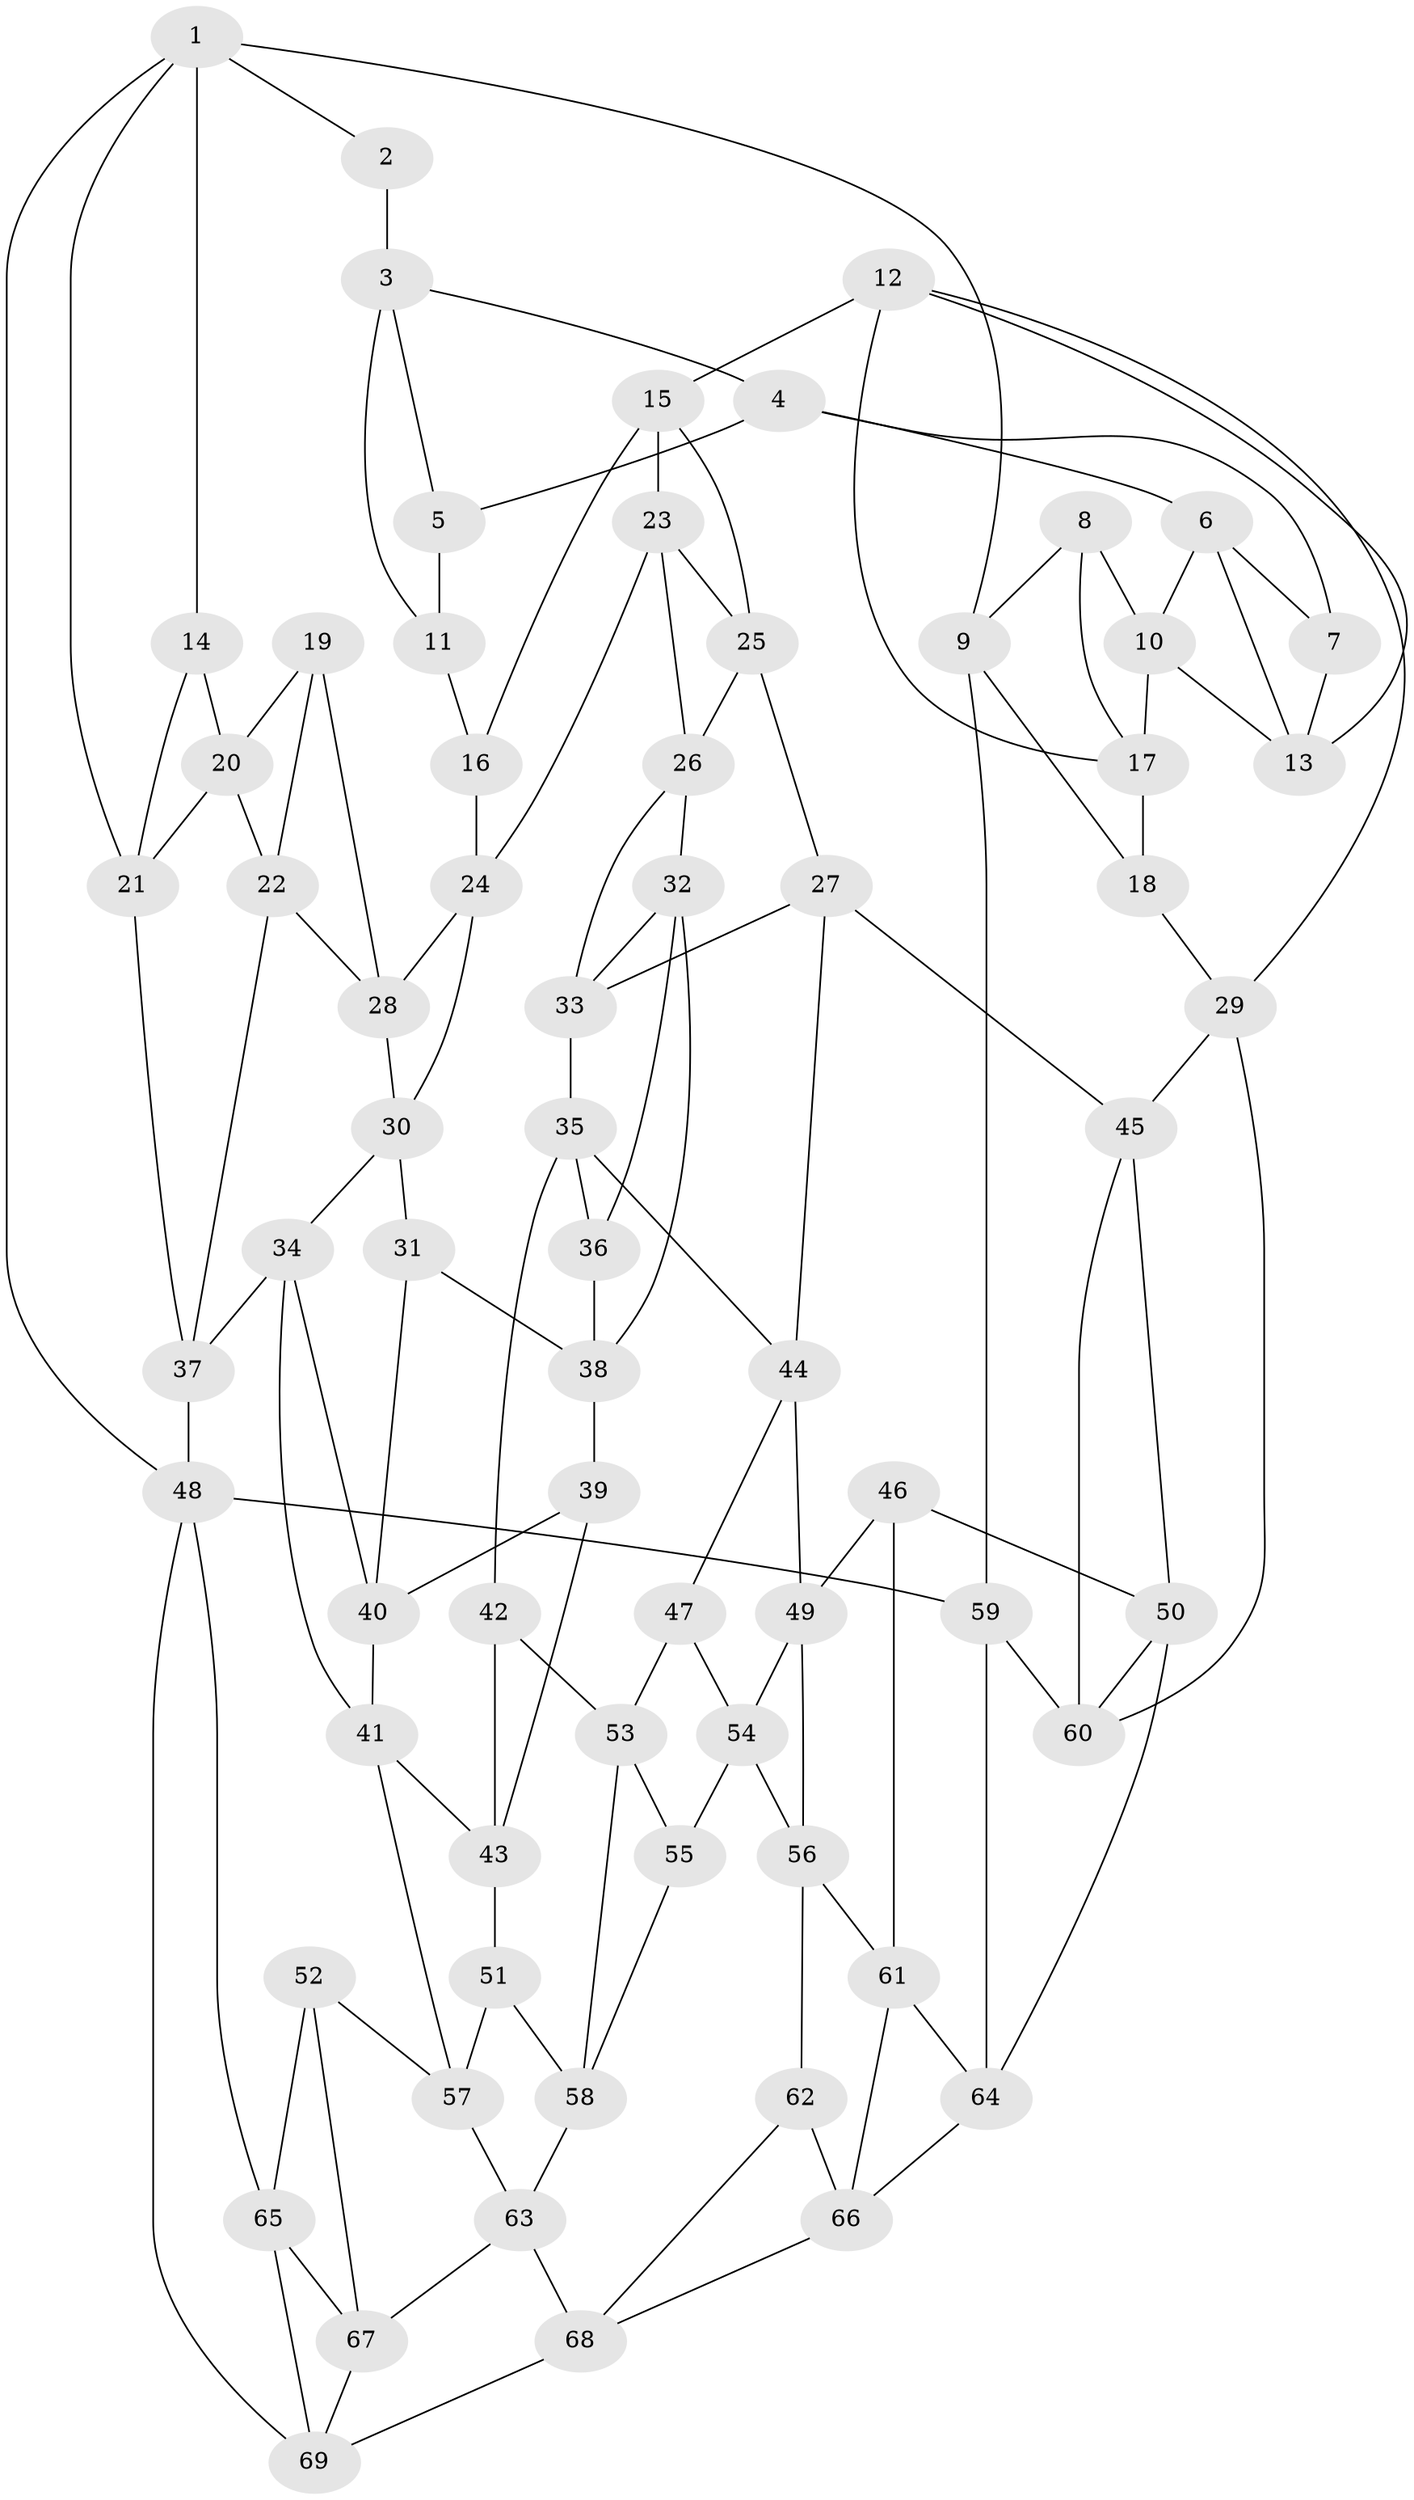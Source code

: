 // original degree distribution, {3: 0.014598540145985401, 6: 0.19708029197080293, 4: 0.21897810218978103, 5: 0.5693430656934306}
// Generated by graph-tools (version 1.1) at 2025/03/03/09/25 03:03:23]
// undirected, 69 vertices, 129 edges
graph export_dot {
graph [start="1"]
  node [color=gray90,style=filled];
  1;
  2;
  3;
  4;
  5;
  6;
  7;
  8;
  9;
  10;
  11;
  12;
  13;
  14;
  15;
  16;
  17;
  18;
  19;
  20;
  21;
  22;
  23;
  24;
  25;
  26;
  27;
  28;
  29;
  30;
  31;
  32;
  33;
  34;
  35;
  36;
  37;
  38;
  39;
  40;
  41;
  42;
  43;
  44;
  45;
  46;
  47;
  48;
  49;
  50;
  51;
  52;
  53;
  54;
  55;
  56;
  57;
  58;
  59;
  60;
  61;
  62;
  63;
  64;
  65;
  66;
  67;
  68;
  69;
  1 -- 2 [weight=1.0];
  1 -- 9 [weight=1.0];
  1 -- 14 [weight=1.0];
  1 -- 21 [weight=1.0];
  1 -- 48 [weight=1.0];
  2 -- 3 [weight=2.0];
  3 -- 4 [weight=1.0];
  3 -- 5 [weight=1.0];
  3 -- 11 [weight=1.0];
  4 -- 5 [weight=1.0];
  4 -- 6 [weight=1.0];
  4 -- 7 [weight=1.0];
  5 -- 11 [weight=1.0];
  6 -- 7 [weight=1.0];
  6 -- 10 [weight=1.0];
  6 -- 13 [weight=1.0];
  7 -- 13 [weight=1.0];
  8 -- 9 [weight=2.0];
  8 -- 10 [weight=1.0];
  8 -- 17 [weight=1.0];
  9 -- 18 [weight=1.0];
  9 -- 59 [weight=1.0];
  10 -- 13 [weight=1.0];
  10 -- 17 [weight=1.0];
  11 -- 16 [weight=2.0];
  12 -- 13 [weight=1.0];
  12 -- 15 [weight=1.0];
  12 -- 17 [weight=1.0];
  12 -- 29 [weight=1.0];
  14 -- 20 [weight=2.0];
  14 -- 21 [weight=1.0];
  15 -- 16 [weight=1.0];
  15 -- 23 [weight=1.0];
  15 -- 25 [weight=1.0];
  16 -- 24 [weight=1.0];
  17 -- 18 [weight=1.0];
  18 -- 29 [weight=1.0];
  19 -- 20 [weight=2.0];
  19 -- 22 [weight=1.0];
  19 -- 28 [weight=1.0];
  20 -- 21 [weight=1.0];
  20 -- 22 [weight=1.0];
  21 -- 37 [weight=1.0];
  22 -- 28 [weight=1.0];
  22 -- 37 [weight=1.0];
  23 -- 24 [weight=1.0];
  23 -- 25 [weight=1.0];
  23 -- 26 [weight=1.0];
  24 -- 28 [weight=1.0];
  24 -- 30 [weight=1.0];
  25 -- 26 [weight=1.0];
  25 -- 27 [weight=1.0];
  26 -- 32 [weight=1.0];
  26 -- 33 [weight=1.0];
  27 -- 33 [weight=1.0];
  27 -- 44 [weight=1.0];
  27 -- 45 [weight=1.0];
  28 -- 30 [weight=1.0];
  29 -- 45 [weight=1.0];
  29 -- 60 [weight=1.0];
  30 -- 31 [weight=1.0];
  30 -- 34 [weight=1.0];
  31 -- 38 [weight=1.0];
  31 -- 40 [weight=1.0];
  32 -- 33 [weight=1.0];
  32 -- 36 [weight=1.0];
  32 -- 38 [weight=1.0];
  33 -- 35 [weight=1.0];
  34 -- 37 [weight=1.0];
  34 -- 40 [weight=1.0];
  34 -- 41 [weight=1.0];
  35 -- 36 [weight=1.0];
  35 -- 42 [weight=1.0];
  35 -- 44 [weight=1.0];
  36 -- 38 [weight=1.0];
  37 -- 48 [weight=1.0];
  38 -- 39 [weight=1.0];
  39 -- 40 [weight=1.0];
  39 -- 43 [weight=1.0];
  40 -- 41 [weight=1.0];
  41 -- 43 [weight=1.0];
  41 -- 57 [weight=1.0];
  42 -- 43 [weight=1.0];
  42 -- 53 [weight=1.0];
  43 -- 51 [weight=1.0];
  44 -- 47 [weight=1.0];
  44 -- 49 [weight=1.0];
  45 -- 50 [weight=1.0];
  45 -- 60 [weight=1.0];
  46 -- 49 [weight=1.0];
  46 -- 50 [weight=1.0];
  46 -- 61 [weight=1.0];
  47 -- 53 [weight=1.0];
  47 -- 54 [weight=1.0];
  48 -- 59 [weight=1.0];
  48 -- 65 [weight=1.0];
  48 -- 69 [weight=1.0];
  49 -- 54 [weight=1.0];
  49 -- 56 [weight=1.0];
  50 -- 60 [weight=1.0];
  50 -- 64 [weight=1.0];
  51 -- 57 [weight=1.0];
  51 -- 58 [weight=1.0];
  52 -- 57 [weight=1.0];
  52 -- 65 [weight=1.0];
  52 -- 67 [weight=1.0];
  53 -- 55 [weight=1.0];
  53 -- 58 [weight=1.0];
  54 -- 55 [weight=1.0];
  54 -- 56 [weight=1.0];
  55 -- 58 [weight=1.0];
  56 -- 61 [weight=1.0];
  56 -- 62 [weight=1.0];
  57 -- 63 [weight=1.0];
  58 -- 63 [weight=1.0];
  59 -- 60 [weight=1.0];
  59 -- 64 [weight=1.0];
  61 -- 64 [weight=1.0];
  61 -- 66 [weight=1.0];
  62 -- 66 [weight=1.0];
  62 -- 68 [weight=1.0];
  63 -- 67 [weight=1.0];
  63 -- 68 [weight=1.0];
  64 -- 66 [weight=1.0];
  65 -- 67 [weight=1.0];
  65 -- 69 [weight=1.0];
  66 -- 68 [weight=1.0];
  67 -- 69 [weight=1.0];
  68 -- 69 [weight=1.0];
}
